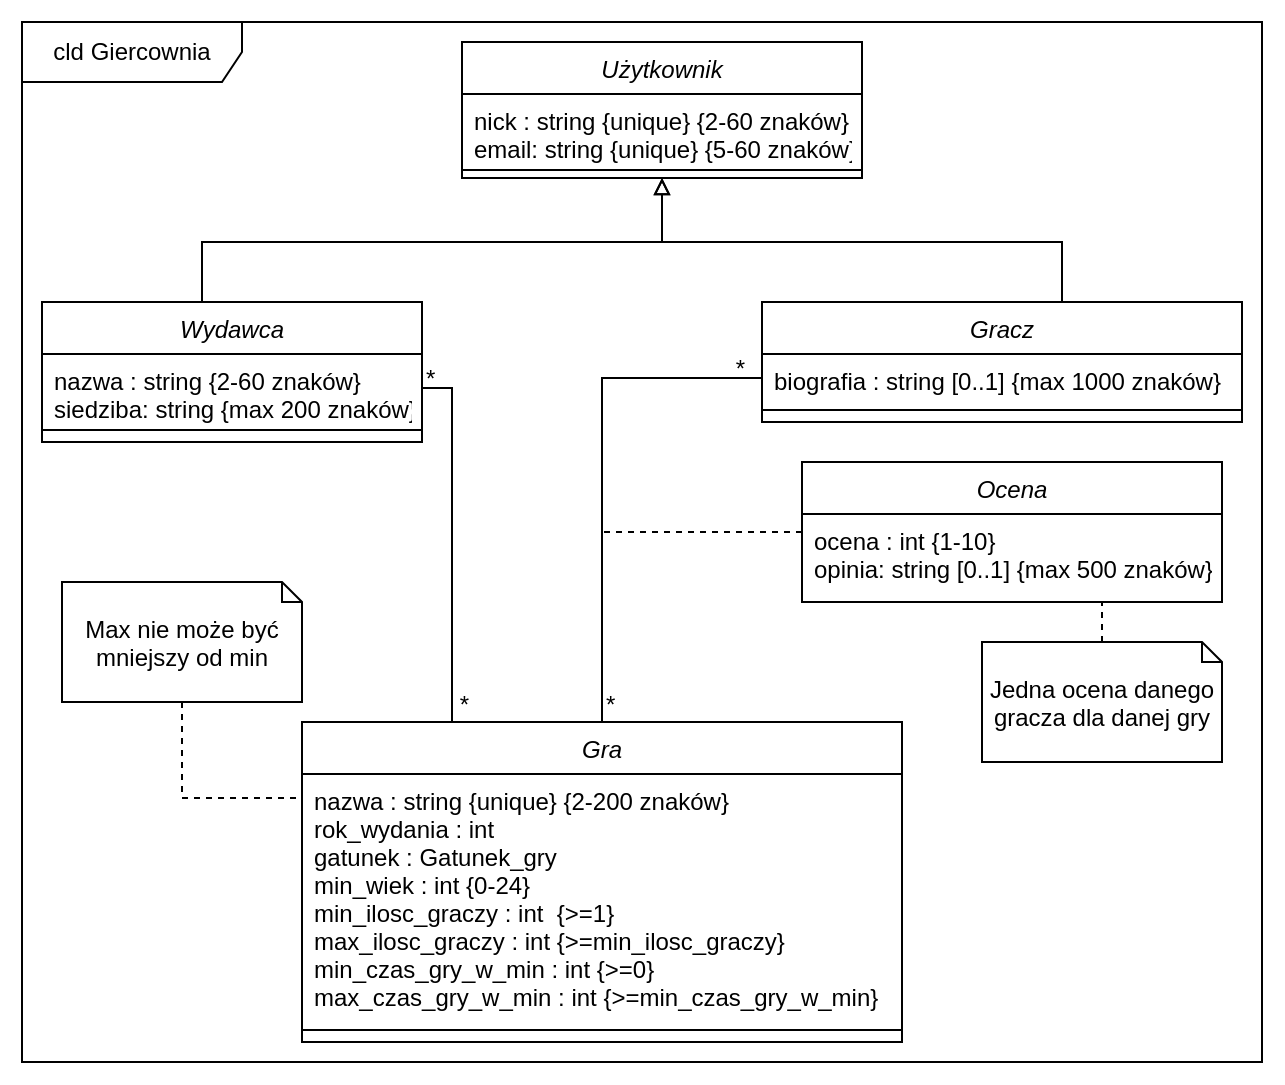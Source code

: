 <mxfile version="14.1.8" type="device"><diagram id="C5RBs43oDa-KdzZeNtuy" name="Page-1"><mxGraphModel dx="1102" dy="1783" grid="1" gridSize="10" guides="1" tooltips="1" connect="1" arrows="1" fold="1" page="1" pageScale="1" pageWidth="827" pageHeight="1169" math="0" shadow="0"><root><mxCell id="WIyWlLk6GJQsqaUBKTNV-0"/><mxCell id="WIyWlLk6GJQsqaUBKTNV-1" parent="WIyWlLk6GJQsqaUBKTNV-0"/><mxCell id="aXXvUvNwEn5RKETAoSdl-20" value="" style="rounded=0;whiteSpace=wrap;html=1;strokeColor=#FFFFFF;" parent="WIyWlLk6GJQsqaUBKTNV-1" vertex="1"><mxGeometry x="60" y="-210" width="640" height="540" as="geometry"/></mxCell><mxCell id="aXXvUvNwEn5RKETAoSdl-17" value="cld Giercownia" style="shape=umlFrame;whiteSpace=wrap;html=1;width=110;height=30;" parent="WIyWlLk6GJQsqaUBKTNV-1" vertex="1"><mxGeometry x="70" y="-200" width="620" height="520" as="geometry"/></mxCell><mxCell id="zkfFHV4jXpPFQw0GAbJ--0" value="Gra" style="swimlane;fontStyle=2;align=center;verticalAlign=top;childLayout=stackLayout;horizontal=1;startSize=26;horizontalStack=0;resizeParent=1;resizeLast=0;collapsible=1;marginBottom=0;rounded=0;shadow=0;strokeWidth=1;" parent="WIyWlLk6GJQsqaUBKTNV-1" vertex="1"><mxGeometry x="210" y="150" width="300" height="160" as="geometry"><mxRectangle x="230" y="140" width="160" height="26" as="alternateBounds"/></mxGeometry></mxCell><mxCell id="zkfFHV4jXpPFQw0GAbJ--1" value="nazwa : string {unique} {2-200 znaków}&#10;rok_wydania : int&#10;gatunek : Gatunek_gry&#10;min_wiek : int {0-24}&#10;min_ilosc_graczy : int  {&gt;=1}&#10;max_ilosc_graczy : int {&gt;=min_ilosc_graczy}&#10;min_czas_gry_w_min : int {&gt;=0}&#10;max_czas_gry_w_min : int {&gt;=min_czas_gry_w_min}" style="text;align=left;verticalAlign=top;spacingLeft=4;spacingRight=4;overflow=hidden;rotatable=0;points=[[0,0.5],[1,0.5]];portConstraint=eastwest;" parent="zkfFHV4jXpPFQw0GAbJ--0" vertex="1"><mxGeometry y="26" width="300" height="124" as="geometry"/></mxCell><mxCell id="zkfFHV4jXpPFQw0GAbJ--4" value="" style="line;html=1;strokeWidth=1;align=left;verticalAlign=middle;spacingTop=-1;spacingLeft=3;spacingRight=3;rotatable=0;labelPosition=right;points=[];portConstraint=eastwest;" parent="zkfFHV4jXpPFQw0GAbJ--0" vertex="1"><mxGeometry y="150" width="300" height="8" as="geometry"/></mxCell><mxCell id="aXXvUvNwEn5RKETAoSdl-48" style="edgeStyle=orthogonalEdgeStyle;rounded=0;orthogonalLoop=1;jettySize=auto;html=1;endArrow=block;endFill=0;entryX=0.5;entryY=1;entryDx=0;entryDy=0;" parent="WIyWlLk6GJQsqaUBKTNV-1" source="KDRww2jqz2uHDhyU_2Rg-8" edge="1" target="aXXvUvNwEn5RKETAoSdl-43"><mxGeometry relative="1" as="geometry"><mxPoint x="390" y="-130" as="targetPoint"/><Array as="points"><mxPoint x="590" y="-90"/><mxPoint x="390" y="-90"/></Array></mxGeometry></mxCell><mxCell id="KDRww2jqz2uHDhyU_2Rg-8" value="Gracz" style="swimlane;fontStyle=2;align=center;verticalAlign=top;childLayout=stackLayout;horizontal=1;startSize=26;horizontalStack=0;resizeParent=1;resizeLast=0;collapsible=1;marginBottom=0;rounded=0;shadow=0;strokeWidth=1;" parent="WIyWlLk6GJQsqaUBKTNV-1" vertex="1"><mxGeometry x="440" y="-60" width="240" height="60" as="geometry"><mxRectangle x="230" y="140" width="160" height="26" as="alternateBounds"/></mxGeometry></mxCell><mxCell id="KDRww2jqz2uHDhyU_2Rg-9" value="biografia : string [0..1] {max 1000 znaków}" style="text;align=left;verticalAlign=top;spacingLeft=4;spacingRight=4;overflow=hidden;rotatable=0;points=[[0,0.5],[1,0.5]];portConstraint=eastwest;" parent="KDRww2jqz2uHDhyU_2Rg-8" vertex="1"><mxGeometry y="26" width="240" height="24" as="geometry"/></mxCell><mxCell id="KDRww2jqz2uHDhyU_2Rg-10" value="" style="line;html=1;strokeWidth=1;align=left;verticalAlign=middle;spacingTop=-1;spacingLeft=3;spacingRight=3;rotatable=0;labelPosition=right;points=[];portConstraint=eastwest;" parent="KDRww2jqz2uHDhyU_2Rg-8" vertex="1"><mxGeometry y="50" width="240" height="8" as="geometry"/></mxCell><mxCell id="aXXvUvNwEn5RKETAoSdl-47" style="edgeStyle=orthogonalEdgeStyle;rounded=0;orthogonalLoop=1;jettySize=auto;html=1;entryX=0.5;entryY=1;entryDx=0;entryDy=0;endArrow=block;endFill=0;" parent="WIyWlLk6GJQsqaUBKTNV-1" source="KDRww2jqz2uHDhyU_2Rg-23" target="aXXvUvNwEn5RKETAoSdl-43" edge="1"><mxGeometry relative="1" as="geometry"><Array as="points"><mxPoint x="160" y="-90"/><mxPoint x="390" y="-90"/></Array></mxGeometry></mxCell><mxCell id="KDRww2jqz2uHDhyU_2Rg-23" value="Wydawca" style="swimlane;fontStyle=2;align=center;verticalAlign=top;childLayout=stackLayout;horizontal=1;startSize=26;horizontalStack=0;resizeParent=1;resizeLast=0;collapsible=1;marginBottom=0;rounded=0;shadow=0;strokeWidth=1;" parent="WIyWlLk6GJQsqaUBKTNV-1" vertex="1"><mxGeometry x="80" y="-60" width="190" height="70" as="geometry"><mxRectangle x="230" y="140" width="160" height="26" as="alternateBounds"/></mxGeometry></mxCell><mxCell id="KDRww2jqz2uHDhyU_2Rg-24" value="nazwa : string {2-60 znaków}&#10;siedziba: string {max 200 znaków}" style="text;align=left;verticalAlign=top;spacingLeft=4;spacingRight=4;overflow=hidden;rotatable=0;points=[[0,0.5],[1,0.5]];portConstraint=eastwest;" parent="KDRww2jqz2uHDhyU_2Rg-23" vertex="1"><mxGeometry y="26" width="190" height="34" as="geometry"/></mxCell><mxCell id="KDRww2jqz2uHDhyU_2Rg-25" value="" style="line;html=1;strokeWidth=1;align=left;verticalAlign=middle;spacingTop=-1;spacingLeft=3;spacingRight=3;rotatable=0;labelPosition=right;points=[];portConstraint=eastwest;" parent="KDRww2jqz2uHDhyU_2Rg-23" vertex="1"><mxGeometry y="60" width="190" height="8" as="geometry"/></mxCell><mxCell id="KDRww2jqz2uHDhyU_2Rg-37" value="" style="endArrow=none;shadow=0;strokeWidth=1;rounded=0;endFill=0;edgeStyle=elbowEdgeStyle;elbow=vertical;exitX=1;exitY=0.5;exitDx=0;exitDy=0;entryX=0.25;entryY=0;entryDx=0;entryDy=0;" parent="WIyWlLk6GJQsqaUBKTNV-1" source="KDRww2jqz2uHDhyU_2Rg-24" target="zkfFHV4jXpPFQw0GAbJ--0" edge="1"><mxGeometry x="0.5" y="41" relative="1" as="geometry"><mxPoint x="552" y="350" as="sourcePoint"/><mxPoint x="680" y="350" as="targetPoint"/><mxPoint x="-40" y="32" as="offset"/><Array as="points"><mxPoint x="270" y="-17"/><mxPoint x="150" y="-57"/><mxPoint x="160" y="-50"/></Array></mxGeometry></mxCell><mxCell id="KDRww2jqz2uHDhyU_2Rg-38" value="*" style="resizable=0;align=left;verticalAlign=bottom;labelBackgroundColor=none;fontSize=12;" parent="KDRww2jqz2uHDhyU_2Rg-37" connectable="0" vertex="1"><mxGeometry x="-1" relative="1" as="geometry"><mxPoint y="4" as="offset"/></mxGeometry></mxCell><mxCell id="KDRww2jqz2uHDhyU_2Rg-39" value="*" style="resizable=0;align=right;verticalAlign=bottom;labelBackgroundColor=none;fontSize=12;" parent="KDRww2jqz2uHDhyU_2Rg-37" connectable="0" vertex="1"><mxGeometry x="1" relative="1" as="geometry"><mxPoint x="10" y="0.06" as="offset"/></mxGeometry></mxCell><mxCell id="KDRww2jqz2uHDhyU_2Rg-49" value="" style="endArrow=none;shadow=0;strokeWidth=1;rounded=0;endFill=0;edgeStyle=elbowEdgeStyle;elbow=vertical;exitX=0.5;exitY=0;exitDx=0;exitDy=0;entryX=0;entryY=0.5;entryDx=0;entryDy=0;" parent="WIyWlLk6GJQsqaUBKTNV-1" source="zkfFHV4jXpPFQw0GAbJ--0" edge="1" target="KDRww2jqz2uHDhyU_2Rg-9"><mxGeometry x="0.5" y="41" relative="1" as="geometry"><mxPoint x="582" y="380" as="sourcePoint"/><mxPoint x="510" y="-10" as="targetPoint"/><mxPoint x="-40" y="32" as="offset"/><Array as="points"><mxPoint x="370" y="-22"/><mxPoint x="400" y="70"/><mxPoint x="390" y="20"/><mxPoint x="420" y="-22"/><mxPoint x="460"/><mxPoint x="450" y="-57"/></Array></mxGeometry></mxCell><mxCell id="KDRww2jqz2uHDhyU_2Rg-50" value="*" style="resizable=0;align=left;verticalAlign=bottom;labelBackgroundColor=none;fontSize=12;" parent="KDRww2jqz2uHDhyU_2Rg-49" connectable="0" vertex="1"><mxGeometry x="-1" relative="1" as="geometry"><mxPoint as="offset"/></mxGeometry></mxCell><mxCell id="KDRww2jqz2uHDhyU_2Rg-51" value="*" style="resizable=0;align=right;verticalAlign=bottom;labelBackgroundColor=none;fontSize=12;" parent="KDRww2jqz2uHDhyU_2Rg-49" connectable="0" vertex="1"><mxGeometry x="1" relative="1" as="geometry"><mxPoint x="-7" y="4" as="offset"/></mxGeometry></mxCell><mxCell id="KDRww2jqz2uHDhyU_2Rg-93" style="edgeStyle=orthogonalEdgeStyle;rounded=0;orthogonalLoop=1;jettySize=auto;html=1;dashed=1;endArrow=none;endFill=0;" parent="WIyWlLk6GJQsqaUBKTNV-1" source="KDRww2jqz2uHDhyU_2Rg-91" edge="1"><mxGeometry relative="1" as="geometry"><mxPoint x="360" y="55" as="targetPoint"/><Array as="points"/></mxGeometry></mxCell><mxCell id="KDRww2jqz2uHDhyU_2Rg-91" value="Ocena" style="swimlane;fontStyle=2;align=center;verticalAlign=top;childLayout=stackLayout;horizontal=1;startSize=26;horizontalStack=0;resizeParent=1;resizeLast=0;collapsible=1;marginBottom=0;rounded=0;shadow=0;strokeWidth=1;" parent="WIyWlLk6GJQsqaUBKTNV-1" vertex="1"><mxGeometry x="460" y="20" width="210" height="70" as="geometry"><mxRectangle x="230" y="140" width="160" height="26" as="alternateBounds"/></mxGeometry></mxCell><mxCell id="KDRww2jqz2uHDhyU_2Rg-92" value="ocena : int {1-10}&#10;opinia: string [0..1] {max 500 znaków}" style="text;align=left;verticalAlign=top;spacingLeft=4;spacingRight=4;overflow=hidden;rotatable=0;points=[[0,0.5],[1,0.5]];portConstraint=eastwest;" parent="KDRww2jqz2uHDhyU_2Rg-91" vertex="1"><mxGeometry y="26" width="210" height="34" as="geometry"/></mxCell><mxCell id="aXXvUvNwEn5RKETAoSdl-29" style="edgeStyle=orthogonalEdgeStyle;rounded=0;orthogonalLoop=1;jettySize=auto;html=1;endArrow=none;endFill=0;dashed=1;" parent="WIyWlLk6GJQsqaUBKTNV-1" source="aXXvUvNwEn5RKETAoSdl-28" edge="1"><mxGeometry relative="1" as="geometry"><mxPoint x="530" y="90" as="targetPoint"/><Array as="points"><mxPoint x="530" y="90"/></Array></mxGeometry></mxCell><mxCell id="aXXvUvNwEn5RKETAoSdl-28" value="Jedna ocena danego gracza dla danej gry" style="shape=note2;boundedLbl=1;whiteSpace=wrap;html=1;size=10;verticalAlign=top;align=center;" parent="WIyWlLk6GJQsqaUBKTNV-1" vertex="1"><mxGeometry x="550" y="110" width="120" height="60" as="geometry"/></mxCell><mxCell id="aXXvUvNwEn5RKETAoSdl-31" style="edgeStyle=orthogonalEdgeStyle;rounded=0;orthogonalLoop=1;jettySize=auto;html=1;dashed=1;endArrow=none;endFill=0;exitX=0.5;exitY=1;exitDx=0;exitDy=0;exitPerimeter=0;" parent="WIyWlLk6GJQsqaUBKTNV-1" source="aXXvUvNwEn5RKETAoSdl-30" target="zkfFHV4jXpPFQw0GAbJ--1" edge="1"><mxGeometry relative="1" as="geometry"><Array as="points"><mxPoint x="150" y="188"/></Array></mxGeometry></mxCell><mxCell id="aXXvUvNwEn5RKETAoSdl-30" value="Max nie może być mniejszy od min" style="shape=note2;boundedLbl=1;whiteSpace=wrap;html=1;size=10;verticalAlign=top;align=center;" parent="WIyWlLk6GJQsqaUBKTNV-1" vertex="1"><mxGeometry x="90" y="80" width="120" height="60" as="geometry"/></mxCell><mxCell id="aXXvUvNwEn5RKETAoSdl-43" value="Użytkownik" style="swimlane;fontStyle=2;align=center;verticalAlign=top;childLayout=stackLayout;horizontal=1;startSize=26;horizontalStack=0;resizeParent=1;resizeLast=0;collapsible=1;marginBottom=0;rounded=0;shadow=0;strokeWidth=1;" parent="WIyWlLk6GJQsqaUBKTNV-1" vertex="1"><mxGeometry x="290" y="-190" width="200" height="68" as="geometry"><mxRectangle x="230" y="140" width="160" height="26" as="alternateBounds"/></mxGeometry></mxCell><mxCell id="aXXvUvNwEn5RKETAoSdl-44" value="nick : string {unique} {2-60 znaków}&#10;email: string {unique} {5-60 znaków}" style="text;align=left;verticalAlign=top;spacingLeft=4;spacingRight=4;overflow=hidden;rotatable=0;points=[[0,0.5],[1,0.5]];portConstraint=eastwest;" parent="aXXvUvNwEn5RKETAoSdl-43" vertex="1"><mxGeometry y="26" width="200" height="34" as="geometry"/></mxCell><mxCell id="aXXvUvNwEn5RKETAoSdl-45" value="" style="line;html=1;strokeWidth=1;align=left;verticalAlign=middle;spacingTop=-1;spacingLeft=3;spacingRight=3;rotatable=0;labelPosition=right;points=[];portConstraint=eastwest;" parent="aXXvUvNwEn5RKETAoSdl-43" vertex="1"><mxGeometry y="60" width="200" height="8" as="geometry"/></mxCell></root></mxGraphModel></diagram></mxfile>
